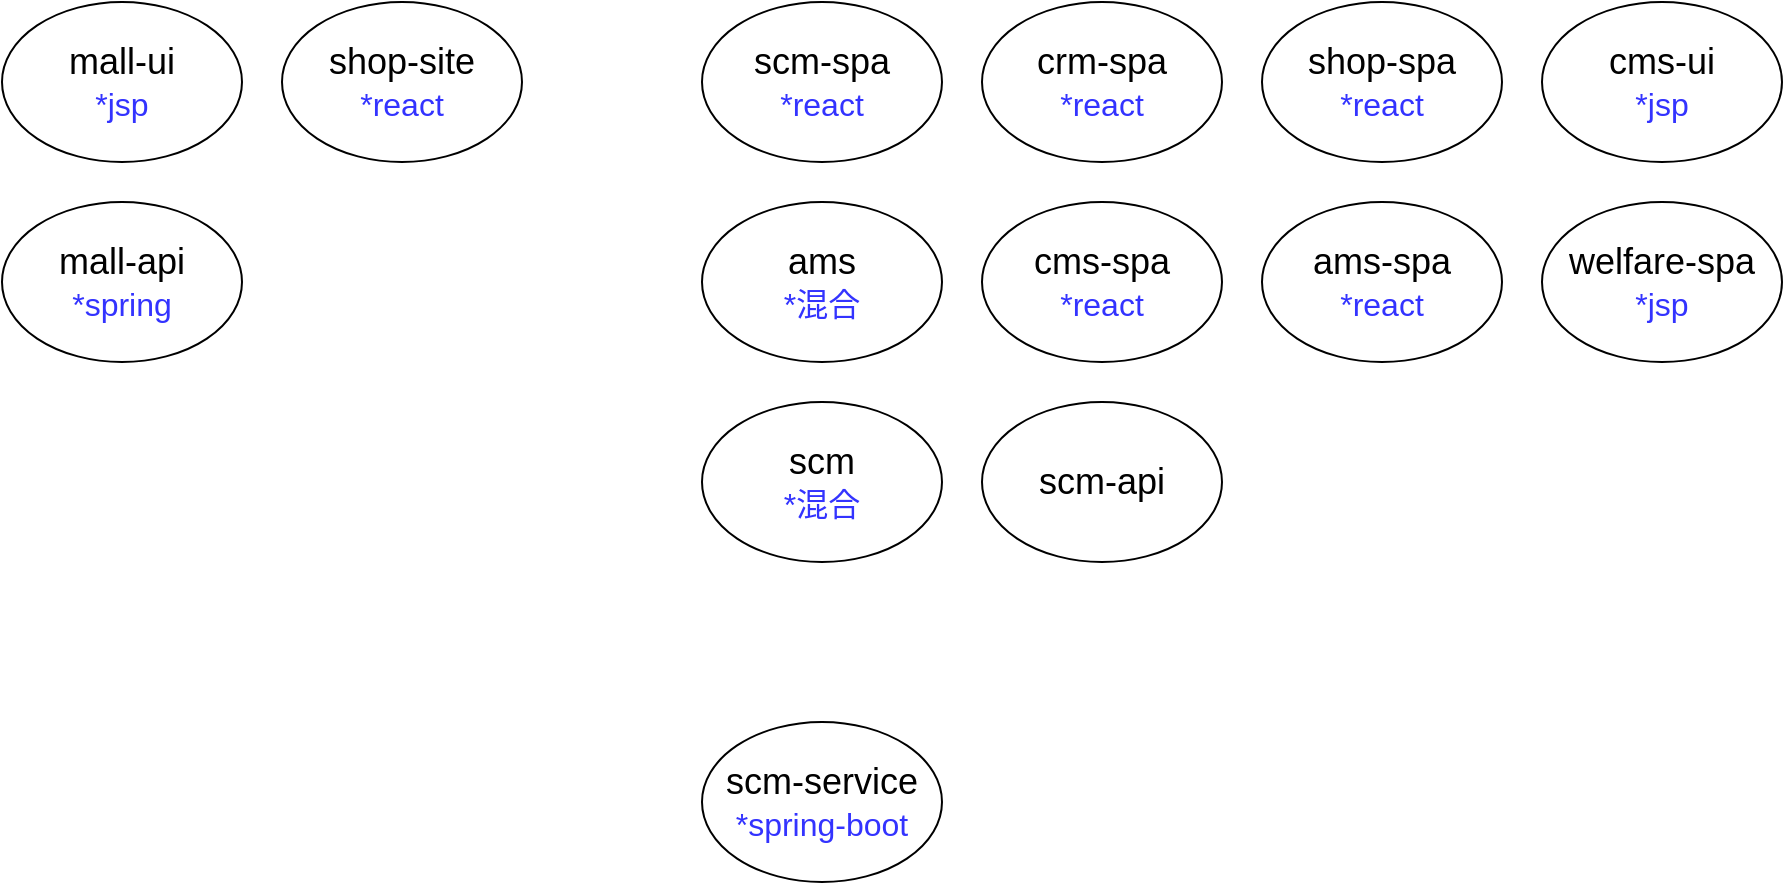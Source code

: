 <mxfile version="14.4.8" type="github">
  <diagram id="3ZZgkMrMpcHuPMlteXBm" name="第 1 页">
    <mxGraphModel dx="1696" dy="1080" grid="1" gridSize="10" guides="1" tooltips="1" connect="1" arrows="1" fold="1" page="1" pageScale="1" pageWidth="827" pageHeight="1169" math="0" shadow="0">
      <root>
        <mxCell id="0" />
        <mxCell id="1" parent="0" />
        <mxCell id="qEij2Yaas0XUPH2C4u36-1" value="&lt;font&gt;&lt;font style=&quot;font-size: 18px&quot;&gt;mall-ui&lt;br&gt;&lt;/font&gt;&lt;font style=&quot;font-size: 16px&quot; color=&quot;#3333ff&quot;&gt;*jsp&lt;/font&gt;&lt;br&gt;&lt;/font&gt;" style="ellipse;whiteSpace=wrap;html=1;" vertex="1" parent="1">
          <mxGeometry x="50" y="50" width="120" height="80" as="geometry" />
        </mxCell>
        <mxCell id="qEij2Yaas0XUPH2C4u36-2" value="&lt;font&gt;&lt;font&gt;&lt;font style=&quot;font-size: 18px&quot;&gt;shop-site&lt;/font&gt;&lt;br&gt;&lt;/font&gt;&lt;font style=&quot;font-size: 16px&quot; color=&quot;#3333ff&quot;&gt;*react&lt;/font&gt;&lt;br&gt;&lt;/font&gt;" style="ellipse;whiteSpace=wrap;html=1;" vertex="1" parent="1">
          <mxGeometry x="190" y="50" width="120" height="80" as="geometry" />
        </mxCell>
        <mxCell id="qEij2Yaas0XUPH2C4u36-4" value="&lt;font&gt;&lt;font style=&quot;font-size: 18px&quot;&gt;scm-spa&lt;br&gt;&lt;/font&gt;&lt;font style=&quot;font-size: 16px&quot; color=&quot;#3333ff&quot;&gt;*react&lt;/font&gt;&lt;br&gt;&lt;/font&gt;" style="ellipse;whiteSpace=wrap;html=1;" vertex="1" parent="1">
          <mxGeometry x="400" y="50" width="120" height="80" as="geometry" />
        </mxCell>
        <mxCell id="qEij2Yaas0XUPH2C4u36-5" value="&lt;font&gt;&lt;font style=&quot;font-size: 18px&quot;&gt;crm-spa&lt;br&gt;&lt;/font&gt;&lt;font color=&quot;#3333ff&quot; style=&quot;font-size: 16px&quot;&gt;*react&lt;/font&gt;&lt;br&gt;&lt;/font&gt;" style="ellipse;whiteSpace=wrap;html=1;" vertex="1" parent="1">
          <mxGeometry x="540" y="50" width="120" height="80" as="geometry" />
        </mxCell>
        <mxCell id="qEij2Yaas0XUPH2C4u36-6" value="&lt;font&gt;&lt;font style=&quot;font-size: 18px&quot;&gt;shop-spa&lt;br&gt;&lt;/font&gt;&lt;font style=&quot;font-size: 16px&quot; color=&quot;#3333ff&quot;&gt;*react&lt;/font&gt;&lt;br&gt;&lt;/font&gt;" style="ellipse;whiteSpace=wrap;html=1;" vertex="1" parent="1">
          <mxGeometry x="680" y="50" width="120" height="80" as="geometry" />
        </mxCell>
        <mxCell id="qEij2Yaas0XUPH2C4u36-7" value="&lt;font&gt;&lt;font style=&quot;font-size: 18px&quot;&gt;cms-ui&lt;br&gt;&lt;/font&gt;&lt;font style=&quot;font-size: 16px&quot; color=&quot;#3333ff&quot;&gt;*jsp&lt;/font&gt;&lt;br&gt;&lt;/font&gt;" style="ellipse;whiteSpace=wrap;html=1;" vertex="1" parent="1">
          <mxGeometry x="820" y="50" width="120" height="80" as="geometry" />
        </mxCell>
        <mxCell id="qEij2Yaas0XUPH2C4u36-8" value="&lt;font&gt;&lt;font style=&quot;font-size: 18px&quot;&gt;ams&lt;br&gt;&lt;/font&gt;&lt;font color=&quot;#3333ff&quot; style=&quot;font-size: 16px&quot;&gt;*混合&lt;/font&gt;&lt;br&gt;&lt;/font&gt;" style="ellipse;whiteSpace=wrap;html=1;" vertex="1" parent="1">
          <mxGeometry x="400" y="150" width="120" height="80" as="geometry" />
        </mxCell>
        <mxCell id="qEij2Yaas0XUPH2C4u36-9" value="&lt;font&gt;&lt;font style=&quot;font-size: 18px&quot;&gt;welfare-spa&lt;br&gt;&lt;/font&gt;&lt;font style=&quot;font-size: 16px&quot; color=&quot;#3333ff&quot;&gt;*jsp&lt;/font&gt;&lt;br&gt;&lt;/font&gt;" style="ellipse;whiteSpace=wrap;html=1;" vertex="1" parent="1">
          <mxGeometry x="820" y="150" width="120" height="80" as="geometry" />
        </mxCell>
        <mxCell id="qEij2Yaas0XUPH2C4u36-10" value="&lt;font&gt;&lt;span style=&quot;font-size: 18px&quot;&gt;mall-api&lt;br&gt;&lt;/span&gt;&lt;font color=&quot;#3333ff&quot; style=&quot;font-size: 16px&quot;&gt;*spring&lt;/font&gt;&lt;br&gt;&lt;/font&gt;" style="ellipse;whiteSpace=wrap;html=1;" vertex="1" parent="1">
          <mxGeometry x="50" y="150" width="120" height="80" as="geometry" />
        </mxCell>
        <mxCell id="qEij2Yaas0XUPH2C4u36-11" value="&lt;font&gt;&lt;font style=&quot;font-size: 18px&quot;&gt;cms-spa&lt;br&gt;&lt;/font&gt;&lt;font style=&quot;font-size: 16px&quot; color=&quot;#3333ff&quot;&gt;*react&lt;/font&gt;&lt;br&gt;&lt;/font&gt;" style="ellipse;whiteSpace=wrap;html=1;" vertex="1" parent="1">
          <mxGeometry x="540" y="150" width="120" height="80" as="geometry" />
        </mxCell>
        <mxCell id="qEij2Yaas0XUPH2C4u36-12" value="&lt;font&gt;&lt;font style=&quot;font-size: 18px&quot;&gt;ams-spa&lt;br&gt;&lt;/font&gt;&lt;font style=&quot;font-size: 16px&quot; color=&quot;#3333ff&quot;&gt;*react&lt;/font&gt;&lt;br&gt;&lt;/font&gt;" style="ellipse;whiteSpace=wrap;html=1;" vertex="1" parent="1">
          <mxGeometry x="680" y="150" width="120" height="80" as="geometry" />
        </mxCell>
        <mxCell id="qEij2Yaas0XUPH2C4u36-13" value="&lt;font&gt;&lt;font style=&quot;font-size: 18px&quot;&gt;scm&lt;br&gt;&lt;/font&gt;&lt;font style=&quot;font-size: 16px&quot; color=&quot;#3333ff&quot;&gt;*混合&lt;/font&gt;&lt;br&gt;&lt;/font&gt;" style="ellipse;whiteSpace=wrap;html=1;" vertex="1" parent="1">
          <mxGeometry x="400" y="250" width="120" height="80" as="geometry" />
        </mxCell>
        <mxCell id="qEij2Yaas0XUPH2C4u36-14" value="&lt;font&gt;&lt;span style=&quot;font-size: 18px&quot;&gt;scm-api&lt;/span&gt;&lt;br&gt;&lt;/font&gt;" style="ellipse;whiteSpace=wrap;html=1;" vertex="1" parent="1">
          <mxGeometry x="540" y="250" width="120" height="80" as="geometry" />
        </mxCell>
        <mxCell id="qEij2Yaas0XUPH2C4u36-15" value="&lt;font&gt;&lt;span style=&quot;font-size: 18px&quot;&gt;scm-service&lt;br&gt;&lt;/span&gt;&lt;font style=&quot;font-size: 16px&quot; color=&quot;#3333ff&quot;&gt;*spring-boot&lt;/font&gt;&lt;br&gt;&lt;/font&gt;" style="ellipse;whiteSpace=wrap;html=1;" vertex="1" parent="1">
          <mxGeometry x="400" y="410" width="120" height="80" as="geometry" />
        </mxCell>
      </root>
    </mxGraphModel>
  </diagram>
</mxfile>
